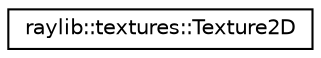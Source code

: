 digraph "Graphical Class Hierarchy"
{
 // LATEX_PDF_SIZE
  edge [fontname="Helvetica",fontsize="10",labelfontname="Helvetica",labelfontsize="10"];
  node [fontname="Helvetica",fontsize="10",shape=record];
  rankdir="LR";
  Node0 [label="raylib::textures::Texture2D",height=0.2,width=0.4,color="black", fillcolor="white", style="filled",URL="$classraylib_1_1textures_1_1_texture2_d.html",tooltip="This is the class that is used to create a texture2D object."];
}
